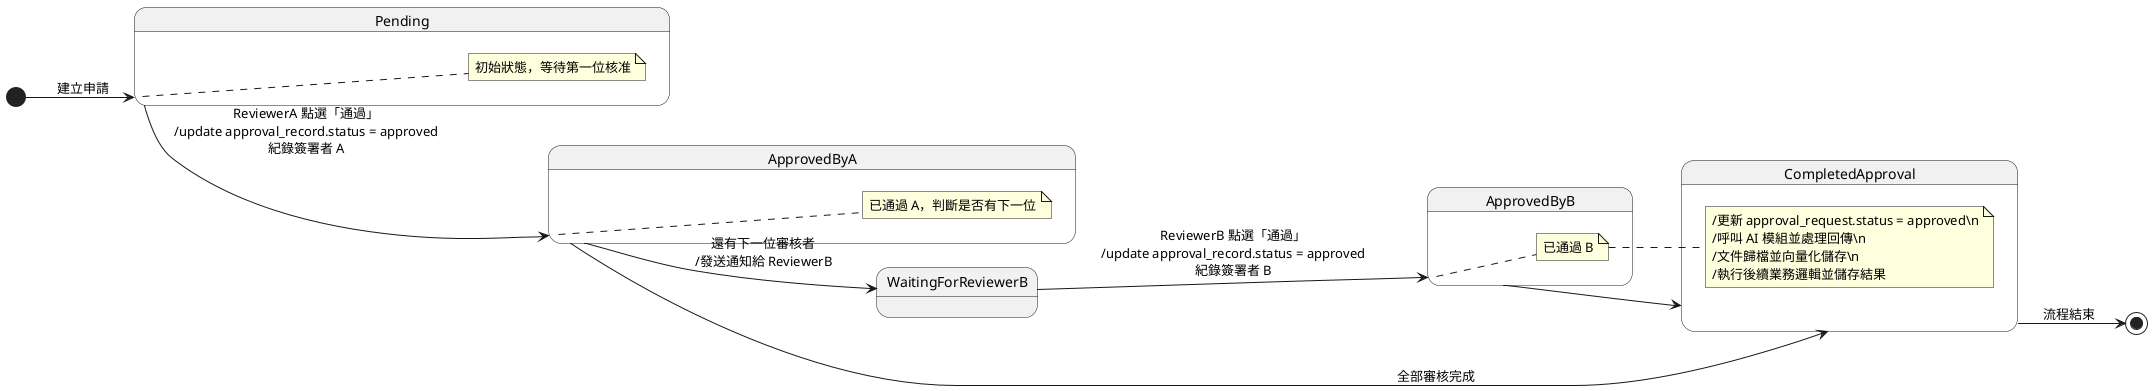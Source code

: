 @startuml

left to right direction

[*] --> Pending : 建立申請

state Pending {
  note right
    初始狀態，等待第一位核准
  end note
}

Pending --> ApprovedByA : ReviewerA 點選「通過」\n/update approval_record.status = approved\n紀錄簽署者 A

state ApprovedByA {
  note right
    已通過 A，判斷是否有下一位
  end note
}

ApprovedByA --> WaitingForReviewerB : 還有下一位審核者\n/發送通知給 ReviewerB

ApprovedByA --> CompletedApproval : 全部審核完成

WaitingForReviewerB --> ApprovedByB : ReviewerB 點選「通過」\n/update approval_record.status = approved\n紀錄簽署者 B

state ApprovedByB {
  note right
    已通過 B
  end note
}

ApprovedByB --> CompletedApproval

state CompletedApproval {
  note right
    /更新 approval_request.status = approved\n
    /呼叫 AI 模組並處理回傳\n
    /文件歸檔並向量化儲存\n
    /執行後續業務邏輯並儲存結果
  end note
}

CompletedApproval --> [*] : 流程結束
@enduml
